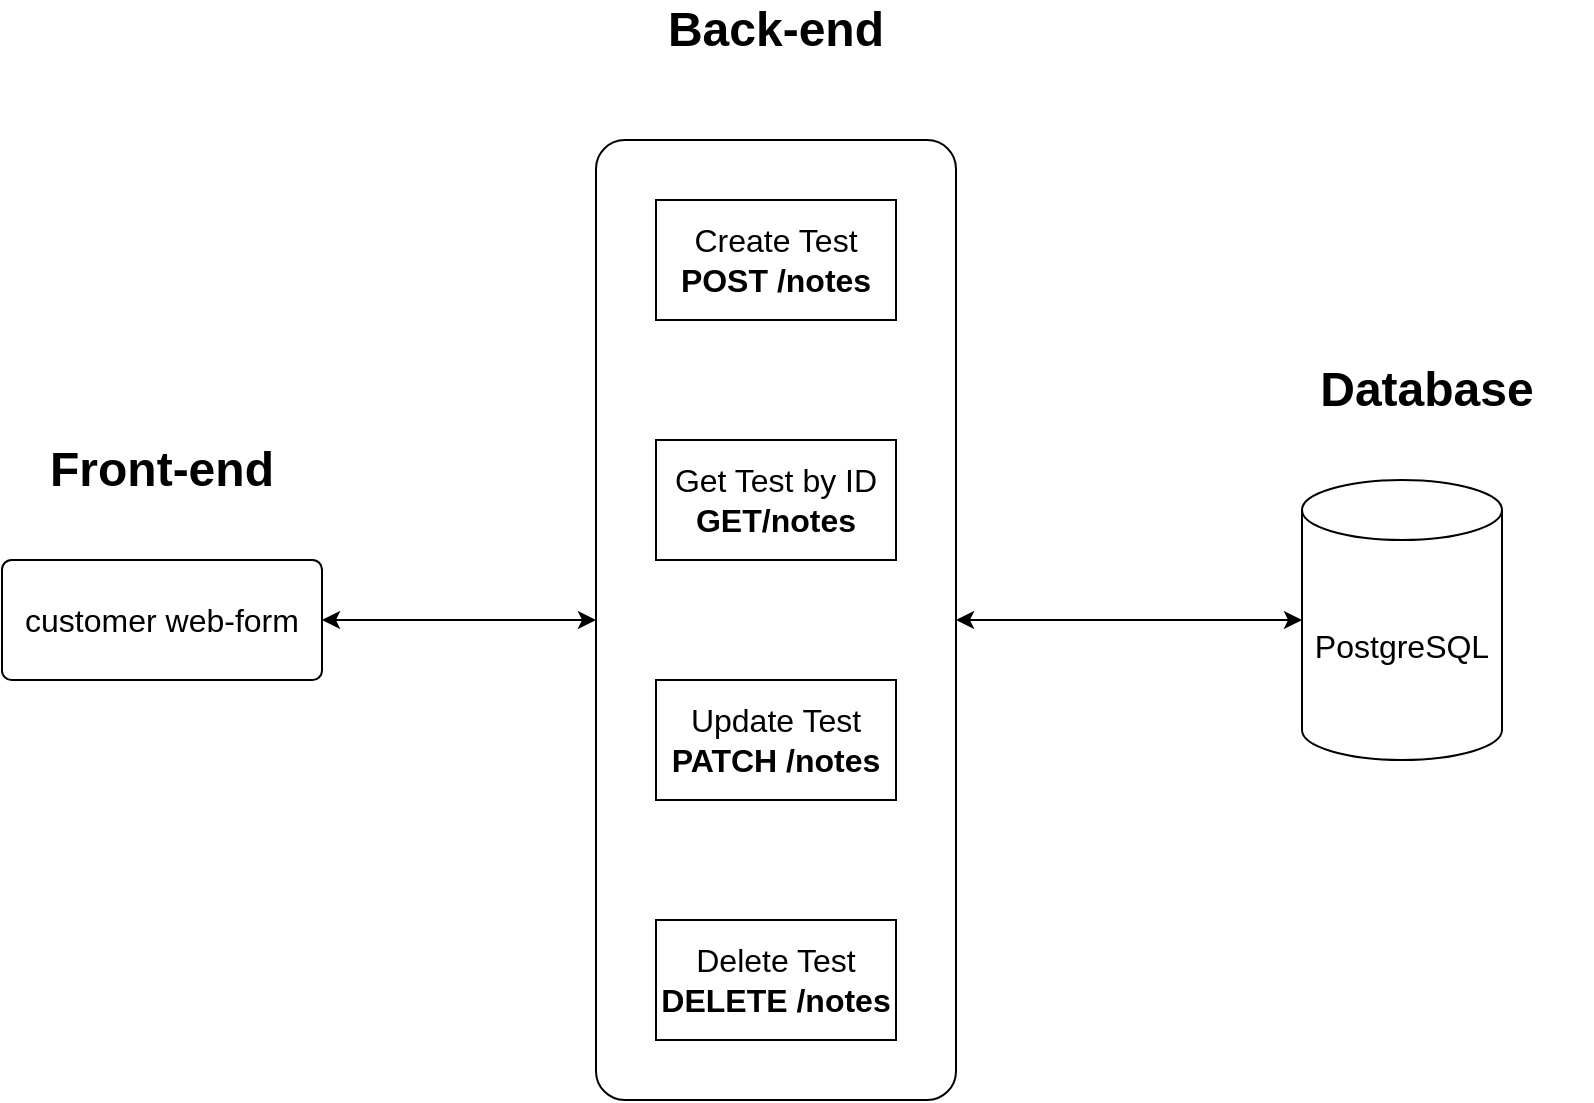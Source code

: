 <mxfile version="24.2.5" type="device" pages="2">
  <diagram name="Architecture" id="91q8IOprB8hdr2_8PSGO">
    <mxGraphModel dx="1244" dy="937" grid="1" gridSize="10" guides="1" tooltips="1" connect="1" arrows="1" fold="1" page="1" pageScale="1" pageWidth="1654" pageHeight="1169" math="0" shadow="0">
      <root>
        <mxCell id="0" />
        <mxCell id="1" parent="0" />
        <mxCell id="bfMvIc_4IZ5HK0W3o_tW-1" value="" style="rounded=1;whiteSpace=wrap;html=1;arcSize=8;fontSize=16;" vertex="1" parent="1">
          <mxGeometry x="737" y="380" width="180" height="480" as="geometry" />
        </mxCell>
        <mxCell id="bfMvIc_4IZ5HK0W3o_tW-2" value="&lt;div style=&quot;font-size: 16px;&quot;&gt;Create Test&lt;/div&gt;&lt;div style=&quot;font-size: 16px;&quot;&gt;&lt;b style=&quot;font-size: 16px;&quot;&gt;POST /notes&lt;/b&gt;&lt;br style=&quot;font-size: 16px;&quot;&gt;&lt;/div&gt;" style="rounded=0;whiteSpace=wrap;html=1;fontSize=16;" vertex="1" parent="1">
          <mxGeometry x="767" y="410" width="120" height="60" as="geometry" />
        </mxCell>
        <mxCell id="bfMvIc_4IZ5HK0W3o_tW-3" value="&lt;div style=&quot;font-size: 16px;&quot;&gt;Get Test by ID&lt;/div&gt;&lt;div style=&quot;font-size: 16px;&quot;&gt;&lt;b style=&quot;font-size: 16px;&quot;&gt;GET/notes&lt;/b&gt;&lt;br style=&quot;font-size: 16px;&quot;&gt;&lt;/div&gt;" style="rounded=0;whiteSpace=wrap;html=1;fontSize=16;" vertex="1" parent="1">
          <mxGeometry x="767" y="530" width="120" height="60" as="geometry" />
        </mxCell>
        <mxCell id="bfMvIc_4IZ5HK0W3o_tW-4" value="&lt;div style=&quot;font-size: 16px;&quot;&gt;Update Test&lt;/div&gt;&lt;div style=&quot;font-size: 16px;&quot;&gt;&lt;b style=&quot;font-size: 16px;&quot;&gt;PATCH /notes&lt;/b&gt;&lt;br style=&quot;font-size: 16px;&quot;&gt;&lt;/div&gt;" style="rounded=0;whiteSpace=wrap;html=1;fontSize=16;" vertex="1" parent="1">
          <mxGeometry x="767" y="650" width="120" height="60" as="geometry" />
        </mxCell>
        <mxCell id="bfMvIc_4IZ5HK0W3o_tW-5" value="&lt;div style=&quot;font-size: 16px;&quot;&gt;Delete Test&lt;/div&gt;&lt;div style=&quot;font-size: 16px;&quot;&gt;&lt;b style=&quot;font-size: 16px;&quot;&gt;DELETE /notes&lt;/b&gt;&lt;br style=&quot;font-size: 16px;&quot;&gt;&lt;/div&gt;" style="rounded=0;whiteSpace=wrap;html=1;fontSize=16;" vertex="1" parent="1">
          <mxGeometry x="767" y="770" width="120" height="60" as="geometry" />
        </mxCell>
        <mxCell id="bfMvIc_4IZ5HK0W3o_tW-6" value="PostgreSQL" style="shape=cylinder3;whiteSpace=wrap;html=1;boundedLbl=1;backgroundOutline=1;size=15;fontSize=16;" vertex="1" parent="1">
          <mxGeometry x="1090" y="550" width="100" height="140" as="geometry" />
        </mxCell>
        <mxCell id="bfMvIc_4IZ5HK0W3o_tW-7" value="&lt;font style=&quot;font-size: 16px;&quot;&gt;customer web-form&lt;/font&gt;" style="rounded=1;whiteSpace=wrap;html=1;arcSize=8;fontSize=16;" vertex="1" parent="1">
          <mxGeometry x="440" y="590" width="160" height="60" as="geometry" />
        </mxCell>
        <mxCell id="bfMvIc_4IZ5HK0W3o_tW-8" value="&lt;font style=&quot;font-size: 24px;&quot;&gt;Front-end&lt;/font&gt;" style="text;html=1;align=center;verticalAlign=middle;whiteSpace=wrap;rounded=0;fontStyle=1" vertex="1" parent="1">
          <mxGeometry x="455" y="530" width="130" height="30" as="geometry" />
        </mxCell>
        <mxCell id="bfMvIc_4IZ5HK0W3o_tW-9" value="&lt;font style=&quot;font-size: 24px;&quot;&gt;Back-end&lt;/font&gt;" style="text;html=1;align=center;verticalAlign=middle;whiteSpace=wrap;rounded=0;fontStyle=1" vertex="1" parent="1">
          <mxGeometry x="762" y="310" width="130" height="30" as="geometry" />
        </mxCell>
        <mxCell id="bfMvIc_4IZ5HK0W3o_tW-10" value="&lt;font style=&quot;font-size: 24px;&quot;&gt;Database&lt;/font&gt;" style="text;html=1;align=center;verticalAlign=middle;whiteSpace=wrap;rounded=0;fontStyle=1" vertex="1" parent="1">
          <mxGeometry x="1070" y="480" width="165" height="50" as="geometry" />
        </mxCell>
        <mxCell id="22hI6KWSJdnH2rytYffT-1" value="" style="endArrow=classic;startArrow=classic;html=1;rounded=0;exitX=1;exitY=0.5;exitDx=0;exitDy=0;entryX=0;entryY=0.5;entryDx=0;entryDy=0;" edge="1" parent="1" source="bfMvIc_4IZ5HK0W3o_tW-7" target="bfMvIc_4IZ5HK0W3o_tW-1">
          <mxGeometry width="50" height="50" relative="1" as="geometry">
            <mxPoint x="730" y="640" as="sourcePoint" />
            <mxPoint x="780" y="590" as="targetPoint" />
          </mxGeometry>
        </mxCell>
        <mxCell id="22hI6KWSJdnH2rytYffT-2" value="" style="endArrow=classic;startArrow=classic;html=1;rounded=0;exitX=1;exitY=0.5;exitDx=0;exitDy=0;entryX=0;entryY=0.5;entryDx=0;entryDy=0;entryPerimeter=0;" edge="1" parent="1" source="bfMvIc_4IZ5HK0W3o_tW-1" target="bfMvIc_4IZ5HK0W3o_tW-6">
          <mxGeometry width="50" height="50" relative="1" as="geometry">
            <mxPoint x="960" y="645" as="sourcePoint" />
            <mxPoint x="1010" y="595" as="targetPoint" />
          </mxGeometry>
        </mxCell>
      </root>
    </mxGraphModel>
  </diagram>
  <diagram id="a1U3lAw9MQQS66w9o8xQ" name="DB Scheme">
    <mxGraphModel dx="1600" dy="1204" grid="1" gridSize="10" guides="1" tooltips="1" connect="1" arrows="1" fold="1" page="1" pageScale="1" pageWidth="1654" pageHeight="1169" math="0" shadow="0">
      <root>
        <mxCell id="0" />
        <mxCell id="1" parent="0" />
        <mxCell id="bqNaK00pdt1EpIFX7vbb-1" value="Device" style="shape=table;startSize=30;container=1;collapsible=1;childLayout=tableLayout;fixedRows=1;rowLines=0;fontStyle=1;align=center;resizeLast=1;html=1;fontSize=14;" vertex="1" parent="1">
          <mxGeometry x="303" y="502" width="180" height="90" as="geometry" />
        </mxCell>
        <mxCell id="bqNaK00pdt1EpIFX7vbb-2" value="" style="shape=tableRow;horizontal=0;startSize=0;swimlaneHead=0;swimlaneBody=0;fillColor=none;collapsible=0;dropTarget=0;points=[[0,0.5],[1,0.5]];portConstraint=eastwest;top=0;left=0;right=0;bottom=1;fontSize=14;" vertex="1" parent="bqNaK00pdt1EpIFX7vbb-1">
          <mxGeometry y="30" width="180" height="30" as="geometry" />
        </mxCell>
        <mxCell id="bqNaK00pdt1EpIFX7vbb-3" value="PK" style="shape=partialRectangle;connectable=0;fillColor=none;top=0;left=0;bottom=0;right=0;fontStyle=1;overflow=hidden;whiteSpace=wrap;html=1;fontSize=14;" vertex="1" parent="bqNaK00pdt1EpIFX7vbb-2">
          <mxGeometry width="30" height="30" as="geometry">
            <mxRectangle width="30" height="30" as="alternateBounds" />
          </mxGeometry>
        </mxCell>
        <mxCell id="bqNaK00pdt1EpIFX7vbb-4" value="id_device" style="shape=partialRectangle;connectable=0;fillColor=none;top=0;left=0;bottom=0;right=0;align=left;spacingLeft=6;fontStyle=5;overflow=hidden;whiteSpace=wrap;html=1;fontSize=14;" vertex="1" parent="bqNaK00pdt1EpIFX7vbb-2">
          <mxGeometry x="30" width="150" height="30" as="geometry">
            <mxRectangle width="150" height="30" as="alternateBounds" />
          </mxGeometry>
        </mxCell>
        <mxCell id="bqNaK00pdt1EpIFX7vbb-5" style="shape=tableRow;horizontal=0;startSize=0;swimlaneHead=0;swimlaneBody=0;fillColor=none;collapsible=0;dropTarget=0;points=[[0,0.5],[1,0.5]];portConstraint=eastwest;top=0;left=0;right=0;bottom=1;fontSize=14;" vertex="1" parent="bqNaK00pdt1EpIFX7vbb-1">
          <mxGeometry y="60" width="180" height="30" as="geometry" />
        </mxCell>
        <mxCell id="bqNaK00pdt1EpIFX7vbb-6" value="FK1" style="shape=partialRectangle;connectable=0;fillColor=none;top=0;left=0;bottom=0;right=0;fontStyle=1;overflow=hidden;whiteSpace=wrap;html=1;fontSize=14;" vertex="1" parent="bqNaK00pdt1EpIFX7vbb-5">
          <mxGeometry width="30" height="30" as="geometry">
            <mxRectangle width="30" height="30" as="alternateBounds" />
          </mxGeometry>
        </mxCell>
        <mxCell id="bqNaK00pdt1EpIFX7vbb-7" value="Type" style="shape=partialRectangle;connectable=0;fillColor=none;top=0;left=0;bottom=0;right=0;align=left;spacingLeft=6;fontStyle=5;overflow=hidden;whiteSpace=wrap;html=1;fontSize=14;" vertex="1" parent="bqNaK00pdt1EpIFX7vbb-5">
          <mxGeometry x="30" width="150" height="30" as="geometry">
            <mxRectangle width="150" height="30" as="alternateBounds" />
          </mxGeometry>
        </mxCell>
        <mxCell id="bqNaK00pdt1EpIFX7vbb-8" value="Refrigerators" style="shape=table;startSize=30;container=1;collapsible=1;childLayout=tableLayout;fixedRows=1;rowLines=0;fontStyle=1;align=center;resizeLast=1;html=1;fontSize=14;" vertex="1" parent="1">
          <mxGeometry x="593" y="342" width="180" height="185" as="geometry" />
        </mxCell>
        <mxCell id="bqNaK00pdt1EpIFX7vbb-9" value="" style="shape=tableRow;horizontal=0;startSize=0;swimlaneHead=0;swimlaneBody=0;fillColor=none;collapsible=0;dropTarget=0;points=[[0,0.5],[1,0.5]];portConstraint=eastwest;top=0;left=0;right=0;bottom=1;fontSize=14;" vertex="1" parent="bqNaK00pdt1EpIFX7vbb-8">
          <mxGeometry y="30" width="180" height="35" as="geometry" />
        </mxCell>
        <mxCell id="bqNaK00pdt1EpIFX7vbb-10" value="PK" style="shape=partialRectangle;connectable=0;fillColor=none;top=0;left=0;bottom=0;right=0;fontStyle=1;overflow=hidden;whiteSpace=wrap;html=1;fontSize=14;" vertex="1" parent="bqNaK00pdt1EpIFX7vbb-9">
          <mxGeometry width="30" height="35" as="geometry">
            <mxRectangle width="30" height="35" as="alternateBounds" />
          </mxGeometry>
        </mxCell>
        <mxCell id="bqNaK00pdt1EpIFX7vbb-11" value="id_ref" style="shape=partialRectangle;connectable=0;fillColor=none;top=0;left=0;bottom=0;right=0;align=left;spacingLeft=6;fontStyle=5;overflow=hidden;whiteSpace=wrap;html=1;fontSize=14;" vertex="1" parent="bqNaK00pdt1EpIFX7vbb-9">
          <mxGeometry x="30" width="150" height="35" as="geometry">
            <mxRectangle width="150" height="35" as="alternateBounds" />
          </mxGeometry>
        </mxCell>
        <mxCell id="bqNaK00pdt1EpIFX7vbb-12" value="" style="shape=tableRow;horizontal=0;startSize=0;swimlaneHead=0;swimlaneBody=0;fillColor=none;collapsible=0;dropTarget=0;points=[[0,0.5],[1,0.5]];portConstraint=eastwest;top=0;left=0;right=0;bottom=0;fontSize=14;" vertex="1" parent="bqNaK00pdt1EpIFX7vbb-8">
          <mxGeometry y="65" width="180" height="30" as="geometry" />
        </mxCell>
        <mxCell id="bqNaK00pdt1EpIFX7vbb-13" value="" style="shape=partialRectangle;connectable=0;fillColor=none;top=0;left=0;bottom=0;right=0;editable=1;overflow=hidden;whiteSpace=wrap;html=1;fontSize=14;" vertex="1" parent="bqNaK00pdt1EpIFX7vbb-12">
          <mxGeometry width="30" height="30" as="geometry">
            <mxRectangle width="30" height="30" as="alternateBounds" />
          </mxGeometry>
        </mxCell>
        <mxCell id="bqNaK00pdt1EpIFX7vbb-14" value="name" style="shape=partialRectangle;connectable=0;fillColor=none;top=0;left=0;bottom=0;right=0;align=left;spacingLeft=6;overflow=hidden;whiteSpace=wrap;html=1;fontSize=14;" vertex="1" parent="bqNaK00pdt1EpIFX7vbb-12">
          <mxGeometry x="30" width="150" height="30" as="geometry">
            <mxRectangle width="150" height="30" as="alternateBounds" />
          </mxGeometry>
        </mxCell>
        <mxCell id="bqNaK00pdt1EpIFX7vbb-15" value="" style="shape=tableRow;horizontal=0;startSize=0;swimlaneHead=0;swimlaneBody=0;fillColor=none;collapsible=0;dropTarget=0;points=[[0,0.5],[1,0.5]];portConstraint=eastwest;top=0;left=0;right=0;bottom=0;fontSize=14;" vertex="1" parent="bqNaK00pdt1EpIFX7vbb-8">
          <mxGeometry y="95" width="180" height="30" as="geometry" />
        </mxCell>
        <mxCell id="bqNaK00pdt1EpIFX7vbb-16" value="" style="shape=partialRectangle;connectable=0;fillColor=none;top=0;left=0;bottom=0;right=0;editable=1;overflow=hidden;whiteSpace=wrap;html=1;fontSize=14;" vertex="1" parent="bqNaK00pdt1EpIFX7vbb-15">
          <mxGeometry width="30" height="30" as="geometry">
            <mxRectangle width="30" height="30" as="alternateBounds" />
          </mxGeometry>
        </mxCell>
        <mxCell id="bqNaK00pdt1EpIFX7vbb-17" value="type" style="shape=partialRectangle;connectable=0;fillColor=none;top=0;left=0;bottom=0;right=0;align=left;spacingLeft=6;overflow=hidden;whiteSpace=wrap;html=1;fontSize=14;" vertex="1" parent="bqNaK00pdt1EpIFX7vbb-15">
          <mxGeometry x="30" width="150" height="30" as="geometry">
            <mxRectangle width="150" height="30" as="alternateBounds" />
          </mxGeometry>
        </mxCell>
        <mxCell id="bqNaK00pdt1EpIFX7vbb-18" value="" style="shape=tableRow;horizontal=0;startSize=0;swimlaneHead=0;swimlaneBody=0;fillColor=none;collapsible=0;dropTarget=0;points=[[0,0.5],[1,0.5]];portConstraint=eastwest;top=0;left=0;right=0;bottom=0;fontSize=14;" vertex="1" parent="bqNaK00pdt1EpIFX7vbb-8">
          <mxGeometry y="125" width="180" height="30" as="geometry" />
        </mxCell>
        <mxCell id="bqNaK00pdt1EpIFX7vbb-19" value="" style="shape=partialRectangle;connectable=0;fillColor=none;top=0;left=0;bottom=0;right=0;editable=1;overflow=hidden;whiteSpace=wrap;html=1;fontSize=14;" vertex="1" parent="bqNaK00pdt1EpIFX7vbb-18">
          <mxGeometry width="30" height="30" as="geometry">
            <mxRectangle width="30" height="30" as="alternateBounds" />
          </mxGeometry>
        </mxCell>
        <mxCell id="bqNaK00pdt1EpIFX7vbb-20" value="amount compressor" style="shape=partialRectangle;connectable=0;fillColor=none;top=0;left=0;bottom=0;right=0;align=left;spacingLeft=6;overflow=hidden;whiteSpace=wrap;html=1;fontSize=14;" vertex="1" parent="bqNaK00pdt1EpIFX7vbb-18">
          <mxGeometry x="30" width="150" height="30" as="geometry">
            <mxRectangle width="150" height="30" as="alternateBounds" />
          </mxGeometry>
        </mxCell>
        <mxCell id="bqNaK00pdt1EpIFX7vbb-21" style="shape=tableRow;horizontal=0;startSize=0;swimlaneHead=0;swimlaneBody=0;fillColor=none;collapsible=0;dropTarget=0;points=[[0,0.5],[1,0.5]];portConstraint=eastwest;top=0;left=0;right=0;bottom=0;fontSize=14;" vertex="1" parent="bqNaK00pdt1EpIFX7vbb-8">
          <mxGeometry y="155" width="180" height="30" as="geometry" />
        </mxCell>
        <mxCell id="bqNaK00pdt1EpIFX7vbb-22" style="shape=partialRectangle;connectable=0;fillColor=none;top=0;left=0;bottom=0;right=0;editable=1;overflow=hidden;whiteSpace=wrap;html=1;fontSize=14;" vertex="1" parent="bqNaK00pdt1EpIFX7vbb-21">
          <mxGeometry width="30" height="30" as="geometry">
            <mxRectangle width="30" height="30" as="alternateBounds" />
          </mxGeometry>
        </mxCell>
        <mxCell id="bqNaK00pdt1EpIFX7vbb-23" value="type compressor" style="shape=partialRectangle;connectable=0;fillColor=none;top=0;left=0;bottom=0;right=0;align=left;spacingLeft=6;overflow=hidden;whiteSpace=wrap;html=1;fontSize=14;" vertex="1" parent="bqNaK00pdt1EpIFX7vbb-21">
          <mxGeometry x="30" width="150" height="30" as="geometry">
            <mxRectangle width="150" height="30" as="alternateBounds" />
          </mxGeometry>
        </mxCell>
        <mxCell id="bqNaK00pdt1EpIFX7vbb-24" value="Max Speed Motor" style="shape=table;startSize=30;container=1;collapsible=1;childLayout=tableLayout;fixedRows=1;rowLines=0;fontStyle=1;align=center;resizeLast=1;html=1;fontSize=14;" vertex="1" parent="1">
          <mxGeometry x="931" y="587" width="180" height="90" as="geometry" />
        </mxCell>
        <mxCell id="bqNaK00pdt1EpIFX7vbb-25" value="" style="shape=tableRow;horizontal=0;startSize=0;swimlaneHead=0;swimlaneBody=0;fillColor=none;collapsible=0;dropTarget=0;points=[[0,0.5],[1,0.5]];portConstraint=eastwest;top=0;left=0;right=0;bottom=1;fontSize=14;" vertex="1" parent="bqNaK00pdt1EpIFX7vbb-24">
          <mxGeometry y="30" width="180" height="30" as="geometry" />
        </mxCell>
        <mxCell id="bqNaK00pdt1EpIFX7vbb-26" value="PK" style="shape=partialRectangle;connectable=0;fillColor=none;top=0;left=0;bottom=0;right=0;fontStyle=1;overflow=hidden;whiteSpace=wrap;html=1;fontSize=14;" vertex="1" parent="bqNaK00pdt1EpIFX7vbb-25">
          <mxGeometry width="30" height="30" as="geometry">
            <mxRectangle width="30" height="30" as="alternateBounds" />
          </mxGeometry>
        </mxCell>
        <mxCell id="bqNaK00pdt1EpIFX7vbb-27" value="id_speed_motor" style="shape=partialRectangle;connectable=0;fillColor=none;top=0;left=0;bottom=0;right=0;align=left;spacingLeft=6;fontStyle=5;overflow=hidden;whiteSpace=wrap;html=1;fontSize=14;" vertex="1" parent="bqNaK00pdt1EpIFX7vbb-25">
          <mxGeometry x="30" width="150" height="30" as="geometry">
            <mxRectangle width="150" height="30" as="alternateBounds" />
          </mxGeometry>
        </mxCell>
        <mxCell id="bqNaK00pdt1EpIFX7vbb-28" value="" style="shape=tableRow;horizontal=0;startSize=0;swimlaneHead=0;swimlaneBody=0;fillColor=none;collapsible=0;dropTarget=0;points=[[0,0.5],[1,0.5]];portConstraint=eastwest;top=0;left=0;right=0;bottom=0;fontSize=14;" vertex="1" parent="bqNaK00pdt1EpIFX7vbb-24">
          <mxGeometry y="60" width="180" height="30" as="geometry" />
        </mxCell>
        <mxCell id="bqNaK00pdt1EpIFX7vbb-29" value="" style="shape=partialRectangle;connectable=0;fillColor=none;top=0;left=0;bottom=0;right=0;editable=1;overflow=hidden;whiteSpace=wrap;html=1;fontSize=14;" vertex="1" parent="bqNaK00pdt1EpIFX7vbb-28">
          <mxGeometry width="30" height="30" as="geometry">
            <mxRectangle width="30" height="30" as="alternateBounds" />
          </mxGeometry>
        </mxCell>
        <mxCell id="bqNaK00pdt1EpIFX7vbb-30" value="speed" style="shape=partialRectangle;connectable=0;fillColor=none;top=0;left=0;bottom=0;right=0;align=left;spacingLeft=6;overflow=hidden;whiteSpace=wrap;html=1;fontSize=14;" vertex="1" parent="bqNaK00pdt1EpIFX7vbb-28">
          <mxGeometry x="30" width="150" height="30" as="geometry">
            <mxRectangle width="150" height="30" as="alternateBounds" />
          </mxGeometry>
        </mxCell>
        <mxCell id="bqNaK00pdt1EpIFX7vbb-31" value="Washing Machine" style="shape=table;startSize=30;container=1;collapsible=1;childLayout=tableLayout;fixedRows=1;rowLines=0;fontStyle=1;align=center;resizeLast=1;html=1;fontSize=14;" vertex="1" parent="1">
          <mxGeometry x="593" y="582" width="180" height="210" as="geometry" />
        </mxCell>
        <mxCell id="bqNaK00pdt1EpIFX7vbb-32" value="" style="shape=tableRow;horizontal=0;startSize=0;swimlaneHead=0;swimlaneBody=0;fillColor=none;collapsible=0;dropTarget=0;points=[[0,0.5],[1,0.5]];portConstraint=eastwest;top=0;left=0;right=0;bottom=1;fontSize=14;" vertex="1" parent="bqNaK00pdt1EpIFX7vbb-31">
          <mxGeometry y="30" width="180" height="30" as="geometry" />
        </mxCell>
        <mxCell id="bqNaK00pdt1EpIFX7vbb-33" value="PK" style="shape=partialRectangle;connectable=0;fillColor=none;top=0;left=0;bottom=0;right=0;fontStyle=1;overflow=hidden;whiteSpace=wrap;html=1;fontSize=14;" vertex="1" parent="bqNaK00pdt1EpIFX7vbb-32">
          <mxGeometry width="30" height="30" as="geometry">
            <mxRectangle width="30" height="30" as="alternateBounds" />
          </mxGeometry>
        </mxCell>
        <mxCell id="bqNaK00pdt1EpIFX7vbb-34" value="id_washing" style="shape=partialRectangle;connectable=0;fillColor=none;top=0;left=0;bottom=0;right=0;align=left;spacingLeft=6;fontStyle=5;overflow=hidden;whiteSpace=wrap;html=1;fontSize=14;" vertex="1" parent="bqNaK00pdt1EpIFX7vbb-32">
          <mxGeometry x="30" width="150" height="30" as="geometry">
            <mxRectangle width="150" height="30" as="alternateBounds" />
          </mxGeometry>
        </mxCell>
        <mxCell id="bqNaK00pdt1EpIFX7vbb-35" style="shape=tableRow;horizontal=0;startSize=0;swimlaneHead=0;swimlaneBody=0;fillColor=none;collapsible=0;dropTarget=0;points=[[0,0.5],[1,0.5]];portConstraint=eastwest;top=0;left=0;right=0;bottom=1;fontSize=14;" vertex="1" parent="bqNaK00pdt1EpIFX7vbb-31">
          <mxGeometry y="60" width="180" height="30" as="geometry" />
        </mxCell>
        <mxCell id="bqNaK00pdt1EpIFX7vbb-36" value="&lt;b&gt;FK1&lt;/b&gt;" style="shape=partialRectangle;connectable=0;fillColor=none;top=0;left=0;bottom=0;right=0;fontStyle=1;overflow=hidden;whiteSpace=wrap;html=1;fontSize=14;" vertex="1" parent="bqNaK00pdt1EpIFX7vbb-35">
          <mxGeometry width="30" height="30" as="geometry">
            <mxRectangle width="30" height="30" as="alternateBounds" />
          </mxGeometry>
        </mxCell>
        <mxCell id="bqNaK00pdt1EpIFX7vbb-37" value="max speed motor" style="shape=partialRectangle;connectable=0;fillColor=none;top=0;left=0;bottom=0;right=0;align=left;spacingLeft=6;fontStyle=5;overflow=hidden;whiteSpace=wrap;html=1;fontSize=14;" vertex="1" parent="bqNaK00pdt1EpIFX7vbb-35">
          <mxGeometry x="30" width="150" height="30" as="geometry">
            <mxRectangle width="150" height="30" as="alternateBounds" />
          </mxGeometry>
        </mxCell>
        <mxCell id="bqNaK00pdt1EpIFX7vbb-38" style="shape=tableRow;horizontal=0;startSize=0;swimlaneHead=0;swimlaneBody=0;fillColor=none;collapsible=0;dropTarget=0;points=[[0,0.5],[1,0.5]];portConstraint=eastwest;top=0;left=0;right=0;bottom=1;fontSize=14;" vertex="1" parent="bqNaK00pdt1EpIFX7vbb-31">
          <mxGeometry y="90" width="180" height="30" as="geometry" />
        </mxCell>
        <mxCell id="bqNaK00pdt1EpIFX7vbb-39" value="&lt;b&gt;FK2&lt;/b&gt;" style="shape=partialRectangle;connectable=0;fillColor=none;top=0;left=0;bottom=0;right=0;fontStyle=1;overflow=hidden;whiteSpace=wrap;html=1;fontSize=14;" vertex="1" parent="bqNaK00pdt1EpIFX7vbb-38">
          <mxGeometry width="30" height="30" as="geometry">
            <mxRectangle width="30" height="30" as="alternateBounds" />
          </mxGeometry>
        </mxCell>
        <mxCell id="bqNaK00pdt1EpIFX7vbb-40" value="type motor" style="shape=partialRectangle;connectable=0;fillColor=none;top=0;left=0;bottom=0;right=0;align=left;spacingLeft=6;fontStyle=5;overflow=hidden;whiteSpace=wrap;html=1;fontSize=14;" vertex="1" parent="bqNaK00pdt1EpIFX7vbb-38">
          <mxGeometry x="30" width="150" height="30" as="geometry">
            <mxRectangle width="150" height="30" as="alternateBounds" />
          </mxGeometry>
        </mxCell>
        <mxCell id="bqNaK00pdt1EpIFX7vbb-41" value="" style="shape=tableRow;horizontal=0;startSize=0;swimlaneHead=0;swimlaneBody=0;fillColor=none;collapsible=0;dropTarget=0;points=[[0,0.5],[1,0.5]];portConstraint=eastwest;top=0;left=0;right=0;bottom=0;fontSize=14;" vertex="1" parent="bqNaK00pdt1EpIFX7vbb-31">
          <mxGeometry y="120" width="180" height="30" as="geometry" />
        </mxCell>
        <mxCell id="bqNaK00pdt1EpIFX7vbb-42" value="" style="shape=partialRectangle;connectable=0;fillColor=none;top=0;left=0;bottom=0;right=0;editable=1;overflow=hidden;whiteSpace=wrap;html=1;fontSize=14;" vertex="1" parent="bqNaK00pdt1EpIFX7vbb-41">
          <mxGeometry width="30" height="30" as="geometry">
            <mxRectangle width="30" height="30" as="alternateBounds" />
          </mxGeometry>
        </mxCell>
        <mxCell id="bqNaK00pdt1EpIFX7vbb-43" value="name" style="shape=partialRectangle;connectable=0;fillColor=none;top=0;left=0;bottom=0;right=0;align=left;spacingLeft=6;overflow=hidden;whiteSpace=wrap;html=1;fontSize=14;" vertex="1" parent="bqNaK00pdt1EpIFX7vbb-41">
          <mxGeometry x="30" width="150" height="30" as="geometry">
            <mxRectangle width="150" height="30" as="alternateBounds" />
          </mxGeometry>
        </mxCell>
        <mxCell id="bqNaK00pdt1EpIFX7vbb-44" value="" style="shape=tableRow;horizontal=0;startSize=0;swimlaneHead=0;swimlaneBody=0;fillColor=none;collapsible=0;dropTarget=0;points=[[0,0.5],[1,0.5]];portConstraint=eastwest;top=0;left=0;right=0;bottom=0;fontSize=14;" vertex="1" parent="bqNaK00pdt1EpIFX7vbb-31">
          <mxGeometry y="150" width="180" height="30" as="geometry" />
        </mxCell>
        <mxCell id="bqNaK00pdt1EpIFX7vbb-45" value="" style="shape=partialRectangle;connectable=0;fillColor=none;top=0;left=0;bottom=0;right=0;editable=1;overflow=hidden;whiteSpace=wrap;html=1;fontSize=14;" vertex="1" parent="bqNaK00pdt1EpIFX7vbb-44">
          <mxGeometry width="30" height="30" as="geometry">
            <mxRectangle width="30" height="30" as="alternateBounds" />
          </mxGeometry>
        </mxCell>
        <mxCell id="bqNaK00pdt1EpIFX7vbb-46" value="type" style="shape=partialRectangle;connectable=0;fillColor=none;top=0;left=0;bottom=0;right=0;align=left;spacingLeft=6;overflow=hidden;whiteSpace=wrap;html=1;fontSize=14;" vertex="1" parent="bqNaK00pdt1EpIFX7vbb-44">
          <mxGeometry x="30" width="150" height="30" as="geometry">
            <mxRectangle width="150" height="30" as="alternateBounds" />
          </mxGeometry>
        </mxCell>
        <mxCell id="bqNaK00pdt1EpIFX7vbb-47" style="shape=tableRow;horizontal=0;startSize=0;swimlaneHead=0;swimlaneBody=0;fillColor=none;collapsible=0;dropTarget=0;points=[[0,0.5],[1,0.5]];portConstraint=eastwest;top=0;left=0;right=0;bottom=0;fontSize=14;" vertex="1" parent="bqNaK00pdt1EpIFX7vbb-31">
          <mxGeometry y="180" width="180" height="30" as="geometry" />
        </mxCell>
        <mxCell id="bqNaK00pdt1EpIFX7vbb-48" style="shape=partialRectangle;connectable=0;fillColor=none;top=0;left=0;bottom=0;right=0;editable=1;overflow=hidden;whiteSpace=wrap;html=1;fontSize=14;" vertex="1" parent="bqNaK00pdt1EpIFX7vbb-47">
          <mxGeometry width="30" height="30" as="geometry">
            <mxRectangle width="30" height="30" as="alternateBounds" />
          </mxGeometry>
        </mxCell>
        <mxCell id="bqNaK00pdt1EpIFX7vbb-49" value="steam" style="shape=partialRectangle;connectable=0;fillColor=none;top=0;left=0;bottom=0;right=0;align=left;spacingLeft=6;overflow=hidden;whiteSpace=wrap;html=1;fontSize=14;" vertex="1" parent="bqNaK00pdt1EpIFX7vbb-47">
          <mxGeometry x="30" width="150" height="30" as="geometry">
            <mxRectangle width="150" height="30" as="alternateBounds" />
          </mxGeometry>
        </mxCell>
        <mxCell id="bqNaK00pdt1EpIFX7vbb-51" value="" style="edgeStyle=entityRelationEdgeStyle;fontSize=14;html=1;endArrow=ERzeroToMany;startArrow=ERmandOne;rounded=0;entryX=0;entryY=0.5;entryDx=0;entryDy=0;" edge="1" parent="1" target="bqNaK00pdt1EpIFX7vbb-32">
          <mxGeometry width="100" height="100" relative="1" as="geometry">
            <mxPoint x="483" y="582" as="sourcePoint" />
            <mxPoint x="573" y="622" as="targetPoint" />
          </mxGeometry>
        </mxCell>
        <mxCell id="bqNaK00pdt1EpIFX7vbb-52" value="" style="edgeStyle=entityRelationEdgeStyle;fontSize=12;html=1;endArrow=ERzeroToMany;startArrow=ERmandOne;rounded=0;" edge="1" parent="1">
          <mxGeometry width="100" height="100" relative="1" as="geometry">
            <mxPoint x="320" y="917" as="sourcePoint" />
            <mxPoint x="410" y="877" as="targetPoint" />
            <Array as="points">
              <mxPoint x="400" y="857" />
            </Array>
          </mxGeometry>
        </mxCell>
        <mxCell id="bqNaK00pdt1EpIFX7vbb-53" value="&lt;font style=&quot;font-size: 14px;&quot;&gt;1 to Many&lt;br&gt;&lt;/font&gt;" style="text;html=1;align=center;verticalAlign=middle;whiteSpace=wrap;rounded=0;" vertex="1" parent="1">
          <mxGeometry x="320" y="827" width="80" height="30" as="geometry" />
        </mxCell>
        <mxCell id="bqNaK00pdt1EpIFX7vbb-54" value="type: refrigerator, freezer" style="text;html=1;align=left;verticalAlign=middle;whiteSpace=wrap;rounded=0;fontSize=14;" vertex="1" parent="1">
          <mxGeometry x="811" y="437" width="180" height="30" as="geometry" />
        </mxCell>
        <mxCell id="bqNaK00pdt1EpIFX7vbb-55" value="amount compressor: 1, 2" style="text;html=1;align=left;verticalAlign=middle;whiteSpace=wrap;rounded=0;fontSize=14;" vertex="1" parent="1">
          <mxGeometry x="811" y="467" width="180" height="30" as="geometry" />
        </mxCell>
        <mxCell id="bqNaK00pdt1EpIFX7vbb-56" value="type compressor: UM, SM" style="text;html=1;align=left;verticalAlign=middle;whiteSpace=wrap;rounded=0;fontSize=14;" vertex="1" parent="1">
          <mxGeometry x="811" y="497" width="180" height="30" as="geometry" />
        </mxCell>
        <mxCell id="bqNaK00pdt1EpIFX7vbb-57" value="speed: 1000, 1200, 1600" style="text;html=1;align=left;verticalAlign=middle;whiteSpace=wrap;rounded=0;fontSize=14;" vertex="1" parent="1">
          <mxGeometry x="1171" y="647" width="180" height="30" as="geometry" />
        </mxCell>
        <mxCell id="bqNaK00pdt1EpIFX7vbb-58" value="Type Motor" style="shape=table;startSize=30;container=1;collapsible=1;childLayout=tableLayout;fixedRows=1;rowLines=0;fontStyle=1;align=center;resizeLast=1;html=1;fontSize=14;" vertex="1" parent="1">
          <mxGeometry x="931" y="737" width="180" height="90" as="geometry" />
        </mxCell>
        <mxCell id="bqNaK00pdt1EpIFX7vbb-59" value="" style="shape=tableRow;horizontal=0;startSize=0;swimlaneHead=0;swimlaneBody=0;fillColor=none;collapsible=0;dropTarget=0;points=[[0,0.5],[1,0.5]];portConstraint=eastwest;top=0;left=0;right=0;bottom=1;fontSize=14;" vertex="1" parent="bqNaK00pdt1EpIFX7vbb-58">
          <mxGeometry y="30" width="180" height="30" as="geometry" />
        </mxCell>
        <mxCell id="bqNaK00pdt1EpIFX7vbb-60" value="PK" style="shape=partialRectangle;connectable=0;fillColor=none;top=0;left=0;bottom=0;right=0;fontStyle=1;overflow=hidden;whiteSpace=wrap;html=1;fontSize=14;" vertex="1" parent="bqNaK00pdt1EpIFX7vbb-59">
          <mxGeometry width="30" height="30" as="geometry">
            <mxRectangle width="30" height="30" as="alternateBounds" />
          </mxGeometry>
        </mxCell>
        <mxCell id="bqNaK00pdt1EpIFX7vbb-61" value="id_speed_motor" style="shape=partialRectangle;connectable=0;fillColor=none;top=0;left=0;bottom=0;right=0;align=left;spacingLeft=6;fontStyle=5;overflow=hidden;whiteSpace=wrap;html=1;fontSize=14;" vertex="1" parent="bqNaK00pdt1EpIFX7vbb-59">
          <mxGeometry x="30" width="150" height="30" as="geometry">
            <mxRectangle width="150" height="30" as="alternateBounds" />
          </mxGeometry>
        </mxCell>
        <mxCell id="bqNaK00pdt1EpIFX7vbb-62" value="" style="shape=tableRow;horizontal=0;startSize=0;swimlaneHead=0;swimlaneBody=0;fillColor=none;collapsible=0;dropTarget=0;points=[[0,0.5],[1,0.5]];portConstraint=eastwest;top=0;left=0;right=0;bottom=0;fontSize=14;" vertex="1" parent="bqNaK00pdt1EpIFX7vbb-58">
          <mxGeometry y="60" width="180" height="30" as="geometry" />
        </mxCell>
        <mxCell id="bqNaK00pdt1EpIFX7vbb-63" value="" style="shape=partialRectangle;connectable=0;fillColor=none;top=0;left=0;bottom=0;right=0;editable=1;overflow=hidden;whiteSpace=wrap;html=1;fontSize=14;" vertex="1" parent="bqNaK00pdt1EpIFX7vbb-62">
          <mxGeometry width="30" height="30" as="geometry">
            <mxRectangle width="30" height="30" as="alternateBounds" />
          </mxGeometry>
        </mxCell>
        <mxCell id="bqNaK00pdt1EpIFX7vbb-64" value="type" style="shape=partialRectangle;connectable=0;fillColor=none;top=0;left=0;bottom=0;right=0;align=left;spacingLeft=6;overflow=hidden;whiteSpace=wrap;html=1;fontSize=14;" vertex="1" parent="bqNaK00pdt1EpIFX7vbb-62">
          <mxGeometry x="30" width="150" height="30" as="geometry">
            <mxRectangle width="150" height="30" as="alternateBounds" />
          </mxGeometry>
        </mxCell>
        <mxCell id="bqNaK00pdt1EpIFX7vbb-65" value="type: UM, SM" style="text;html=1;align=left;verticalAlign=middle;whiteSpace=wrap;rounded=0;fontSize=14;" vertex="1" parent="1">
          <mxGeometry x="1171" y="797" width="180" height="30" as="geometry" />
        </mxCell>
        <mxCell id="bqNaK00pdt1EpIFX7vbb-68" value="" style="edgeStyle=entityRelationEdgeStyle;fontSize=12;html=1;endArrow=ERmandOne;startArrow=ERmandOne;rounded=0;" edge="1" parent="1">
          <mxGeometry width="100" height="100" relative="1" as="geometry">
            <mxPoint x="320" y="1037" as="sourcePoint" />
            <mxPoint x="410" y="997" as="targetPoint" />
          </mxGeometry>
        </mxCell>
        <mxCell id="bqNaK00pdt1EpIFX7vbb-69" value="&lt;font style=&quot;font-size: 14px;&quot;&gt;1 to 1&lt;br&gt;&lt;/font&gt;" style="text;html=1;align=center;verticalAlign=middle;whiteSpace=wrap;rounded=0;" vertex="1" parent="1">
          <mxGeometry x="320" y="957" width="80" height="30" as="geometry" />
        </mxCell>
        <mxCell id="bqNaK00pdt1EpIFX7vbb-70" value="&lt;div&gt;steam:&lt;/div&gt;&lt;div&gt;yes, no&lt;br&gt;&lt;/div&gt;" style="text;html=1;align=left;verticalAlign=middle;whiteSpace=wrap;rounded=0;fontSize=14;" vertex="1" parent="1">
          <mxGeometry x="811" y="762" width="50" height="30" as="geometry" />
        </mxCell>
        <mxCell id="bqNaK00pdt1EpIFX7vbb-71" value="" style="edgeStyle=entityRelationEdgeStyle;fontSize=12;html=1;endArrow=ERzeroToMany;startArrow=ERmandOne;rounded=0;entryX=0;entryY=0.5;entryDx=0;entryDy=0;" edge="1" parent="1" target="bqNaK00pdt1EpIFX7vbb-9">
          <mxGeometry width="100" height="100" relative="1" as="geometry">
            <mxPoint x="483" y="577" as="sourcePoint" />
            <mxPoint x="583" y="477" as="targetPoint" />
          </mxGeometry>
        </mxCell>
        <mxCell id="bqNaK00pdt1EpIFX7vbb-72" value="" style="edgeStyle=entityRelationEdgeStyle;fontSize=12;html=1;endArrow=ERmandOne;startArrow=ERmandOne;rounded=0;entryX=0;entryY=0.5;entryDx=0;entryDy=0;exitX=1;exitY=0.5;exitDx=0;exitDy=0;" edge="1" parent="1" source="bqNaK00pdt1EpIFX7vbb-35" target="bqNaK00pdt1EpIFX7vbb-25">
          <mxGeometry width="100" height="100" relative="1" as="geometry">
            <mxPoint x="711" y="787" as="sourcePoint" />
            <mxPoint x="811" y="687" as="targetPoint" />
          </mxGeometry>
        </mxCell>
        <mxCell id="bqNaK00pdt1EpIFX7vbb-73" value="" style="edgeStyle=entityRelationEdgeStyle;fontSize=12;html=1;endArrow=ERmandOne;startArrow=ERmandOne;rounded=0;entryX=0;entryY=0.5;entryDx=0;entryDy=0;exitX=1;exitY=0.5;exitDx=0;exitDy=0;" edge="1" parent="1" source="bqNaK00pdt1EpIFX7vbb-31" target="bqNaK00pdt1EpIFX7vbb-59">
          <mxGeometry width="100" height="100" relative="1" as="geometry">
            <mxPoint x="791" y="797" as="sourcePoint" />
            <mxPoint x="891" y="697" as="targetPoint" />
          </mxGeometry>
        </mxCell>
      </root>
    </mxGraphModel>
  </diagram>
</mxfile>

